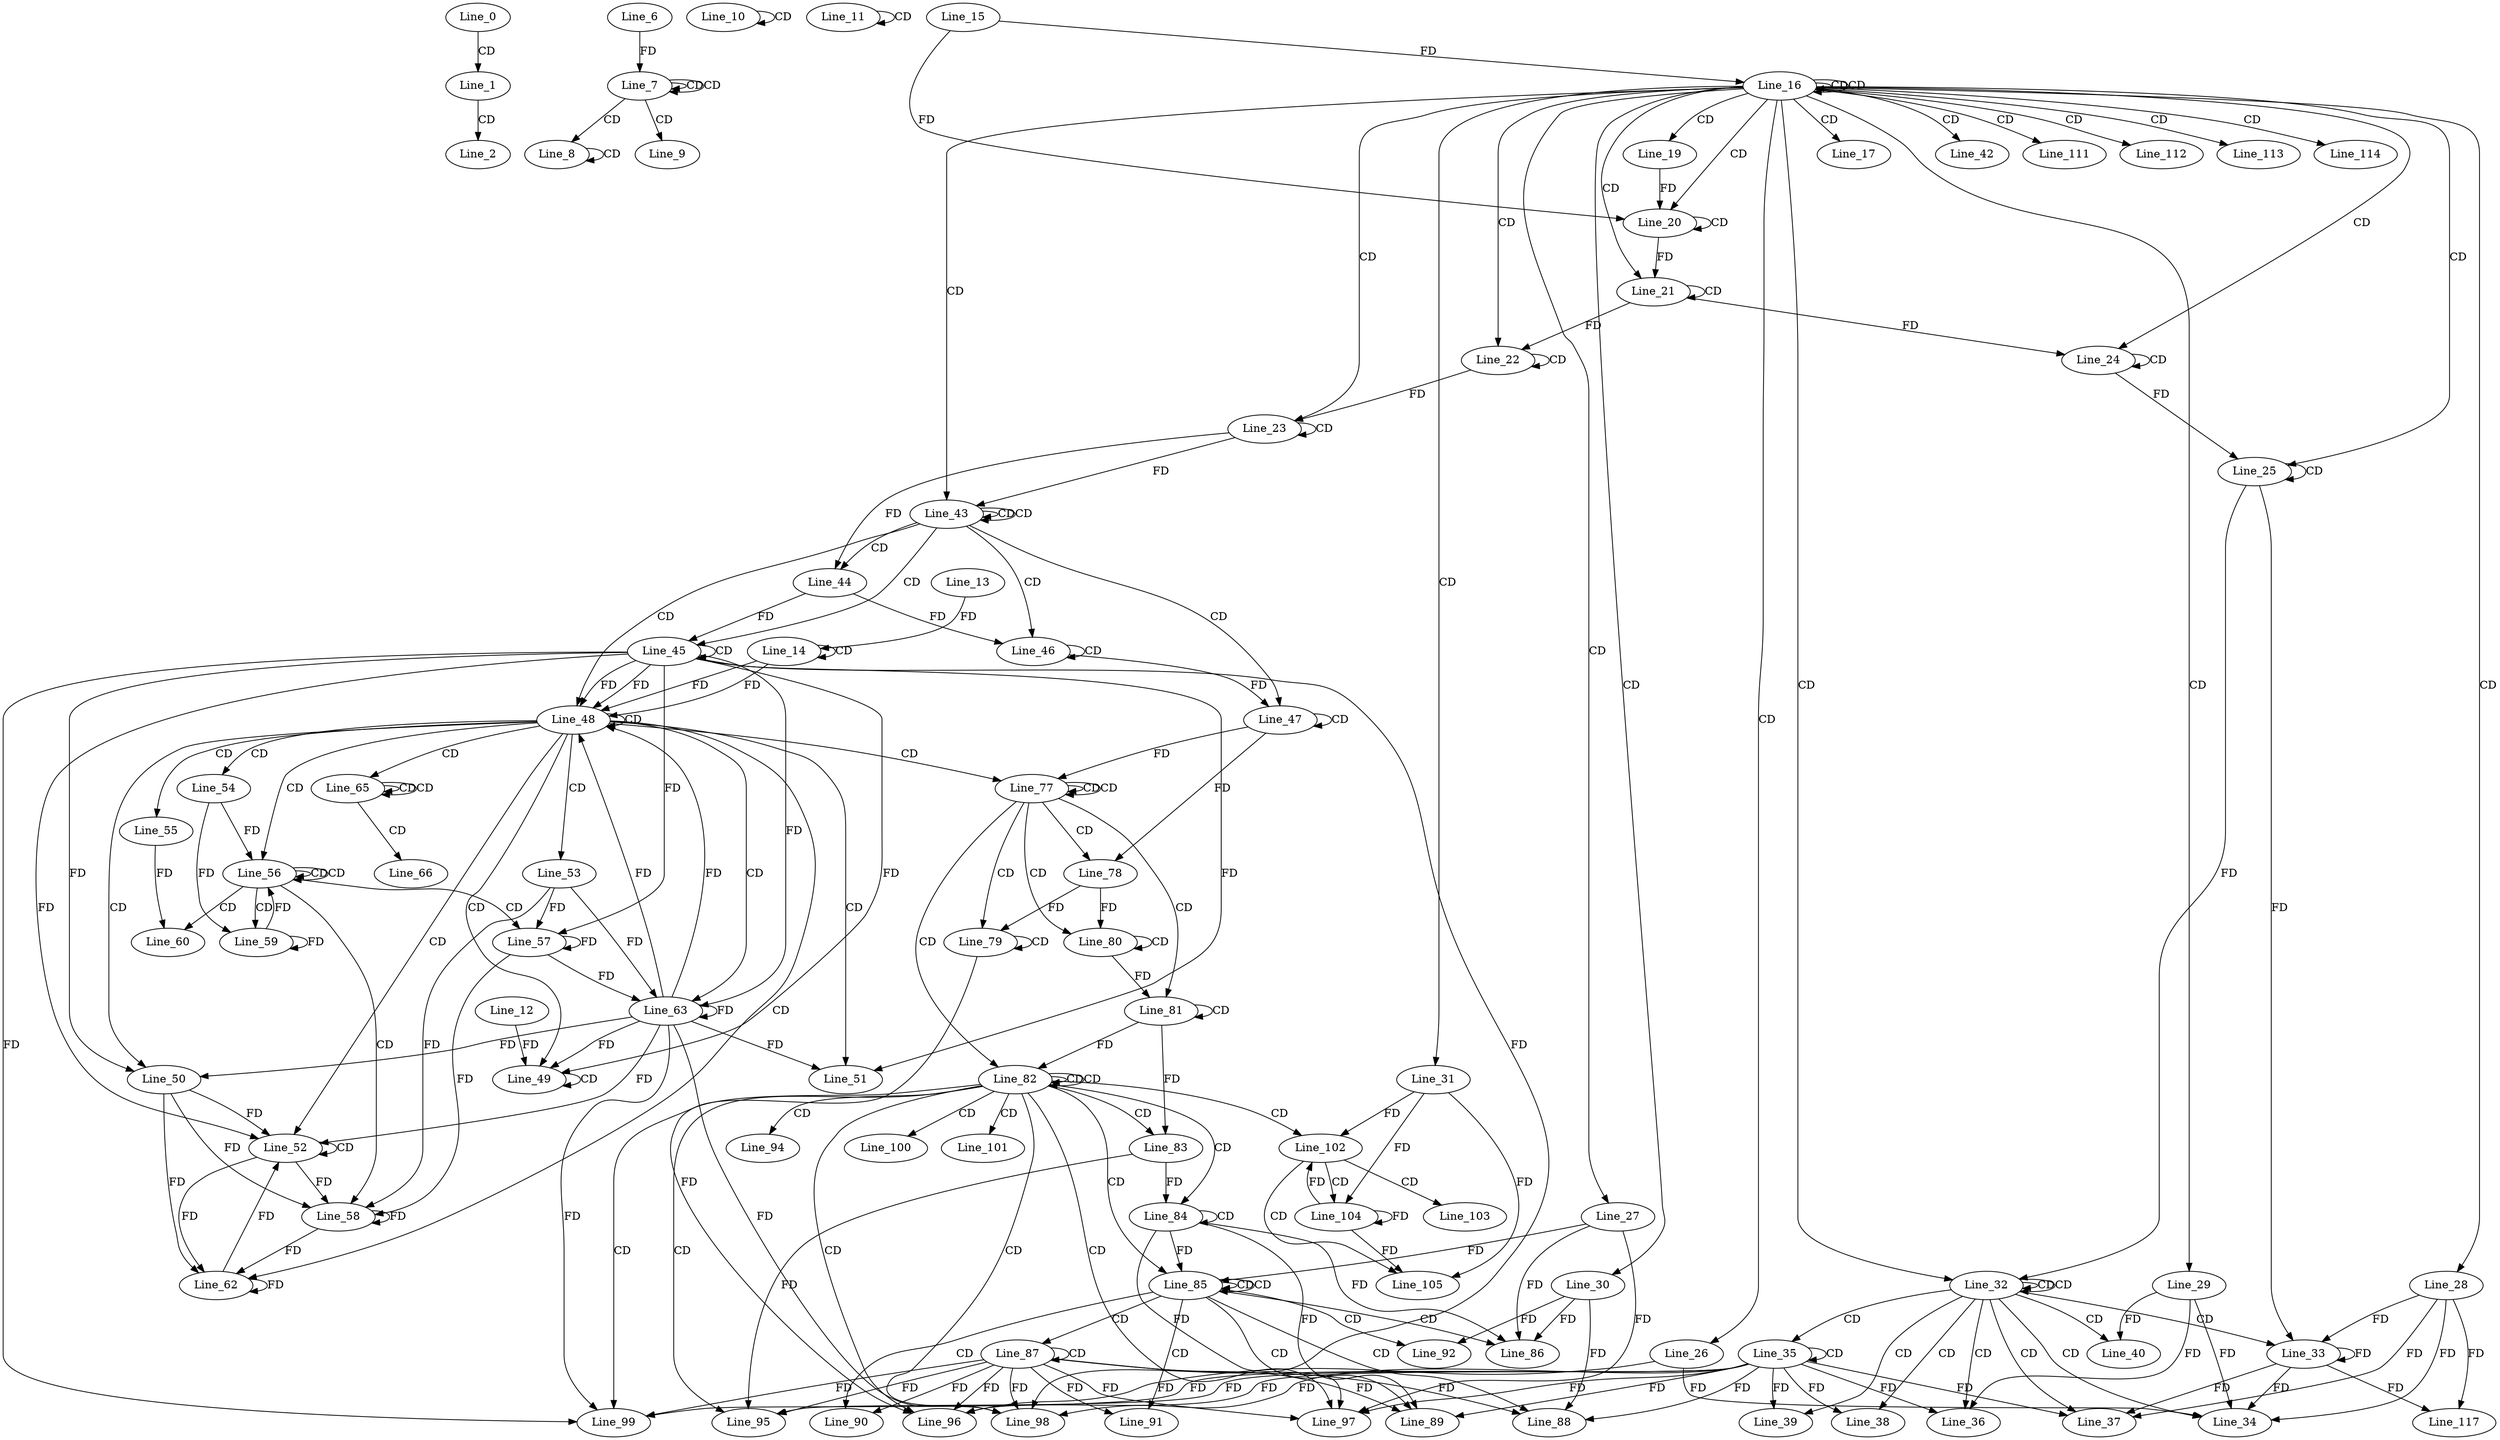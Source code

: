 digraph G {
  Line_0;
  Line_1;
  Line_2;
  Line_7;
  Line_7;
  Line_7;
  Line_6;
  Line_8;
  Line_8;
  Line_9;
  Line_10;
  Line_10;
  Line_11;
  Line_11;
  Line_14;
  Line_14;
  Line_13;
  Line_16;
  Line_16;
  Line_16;
  Line_15;
  Line_17;
  Line_19;
  Line_20;
  Line_20;
  Line_21;
  Line_21;
  Line_22;
  Line_22;
  Line_23;
  Line_23;
  Line_24;
  Line_24;
  Line_24;
  Line_25;
  Line_25;
  Line_26;
  Line_27;
  Line_28;
  Line_29;
  Line_30;
  Line_31;
  Line_32;
  Line_32;
  Line_33;
  Line_33;
  Line_34;
  Line_34;
  Line_35;
  Line_35;
  Line_36;
  Line_37;
  Line_37;
  Line_38;
  Line_39;
  Line_40;
  Line_42;
  Line_43;
  Line_43;
  Line_44;
  Line_44;
  Line_45;
  Line_45;
  Line_46;
  Line_46;
  Line_47;
  Line_47;
  Line_48;
  Line_48;
  Line_49;
  Line_49;
  Line_12;
  Line_50;
  Line_50;
  Line_51;
  Line_51;
  Line_52;
  Line_52;
  Line_53;
  Line_54;
  Line_55;
  Line_56;
  Line_56;
  Line_57;
  Line_57;
  Line_57;
  Line_57;
  Line_57;
  Line_57;
  Line_58;
  Line_59;
  Line_60;
  Line_62;
  Line_63;
  Line_65;
  Line_65;
  Line_65;
  Line_66;
  Line_77;
  Line_77;
  Line_78;
  Line_78;
  Line_79;
  Line_79;
  Line_80;
  Line_80;
  Line_81;
  Line_81;
  Line_82;
  Line_82;
  Line_83;
  Line_83;
  Line_84;
  Line_84;
  Line_85;
  Line_85;
  Line_85;
  Line_86;
  Line_87;
  Line_87;
  Line_88;
  Line_89;
  Line_90;
  Line_91;
  Line_92;
  Line_94;
  Line_95;
  Line_95;
  Line_96;
  Line_96;
  Line_97;
  Line_97;
  Line_98;
  Line_99;
  Line_100;
  Line_101;
  Line_102;
  Line_103;
  Line_104;
  Line_105;
  Line_111;
  Line_112;
  Line_113;
  Line_114;
  Line_117;
  Line_0 -> Line_1 [ label="CD" ];
  Line_1 -> Line_2 [ label="CD" ];
  Line_7 -> Line_7 [ label="CD" ];
  Line_7 -> Line_7 [ label="CD" ];
  Line_6 -> Line_7 [ label="FD" ];
  Line_7 -> Line_8 [ label="CD" ];
  Line_8 -> Line_8 [ label="CD" ];
  Line_7 -> Line_9 [ label="CD" ];
  Line_10 -> Line_10 [ label="CD" ];
  Line_11 -> Line_11 [ label="CD" ];
  Line_14 -> Line_14 [ label="CD" ];
  Line_13 -> Line_14 [ label="FD" ];
  Line_16 -> Line_16 [ label="CD" ];
  Line_16 -> Line_16 [ label="CD" ];
  Line_15 -> Line_16 [ label="FD" ];
  Line_16 -> Line_17 [ label="CD" ];
  Line_16 -> Line_19 [ label="CD" ];
  Line_16 -> Line_20 [ label="CD" ];
  Line_20 -> Line_20 [ label="CD" ];
  Line_19 -> Line_20 [ label="FD" ];
  Line_15 -> Line_20 [ label="FD" ];
  Line_16 -> Line_21 [ label="CD" ];
  Line_21 -> Line_21 [ label="CD" ];
  Line_20 -> Line_21 [ label="FD" ];
  Line_16 -> Line_22 [ label="CD" ];
  Line_22 -> Line_22 [ label="CD" ];
  Line_21 -> Line_22 [ label="FD" ];
  Line_16 -> Line_23 [ label="CD" ];
  Line_23 -> Line_23 [ label="CD" ];
  Line_22 -> Line_23 [ label="FD" ];
  Line_16 -> Line_24 [ label="CD" ];
  Line_24 -> Line_24 [ label="CD" ];
  Line_21 -> Line_24 [ label="FD" ];
  Line_16 -> Line_25 [ label="CD" ];
  Line_25 -> Line_25 [ label="CD" ];
  Line_24 -> Line_25 [ label="FD" ];
  Line_16 -> Line_26 [ label="CD" ];
  Line_16 -> Line_27 [ label="CD" ];
  Line_16 -> Line_28 [ label="CD" ];
  Line_16 -> Line_29 [ label="CD" ];
  Line_16 -> Line_30 [ label="CD" ];
  Line_16 -> Line_31 [ label="CD" ];
  Line_16 -> Line_32 [ label="CD" ];
  Line_32 -> Line_32 [ label="CD" ];
  Line_32 -> Line_32 [ label="CD" ];
  Line_25 -> Line_32 [ label="FD" ];
  Line_32 -> Line_33 [ label="CD" ];
  Line_33 -> Line_33 [ label="FD" ];
  Line_28 -> Line_33 [ label="FD" ];
  Line_25 -> Line_33 [ label="FD" ];
  Line_32 -> Line_34 [ label="CD" ];
  Line_26 -> Line_34 [ label="FD" ];
  Line_29 -> Line_34 [ label="FD" ];
  Line_33 -> Line_34 [ label="FD" ];
  Line_28 -> Line_34 [ label="FD" ];
  Line_32 -> Line_35 [ label="CD" ];
  Line_35 -> Line_35 [ label="CD" ];
  Line_32 -> Line_36 [ label="CD" ];
  Line_35 -> Line_36 [ label="FD" ];
  Line_29 -> Line_36 [ label="FD" ];
  Line_32 -> Line_37 [ label="CD" ];
  Line_35 -> Line_37 [ label="FD" ];
  Line_33 -> Line_37 [ label="FD" ];
  Line_28 -> Line_37 [ label="FD" ];
  Line_32 -> Line_38 [ label="CD" ];
  Line_35 -> Line_38 [ label="FD" ];
  Line_32 -> Line_39 [ label="CD" ];
  Line_35 -> Line_39 [ label="FD" ];
  Line_32 -> Line_40 [ label="CD" ];
  Line_29 -> Line_40 [ label="FD" ];
  Line_16 -> Line_42 [ label="CD" ];
  Line_16 -> Line_43 [ label="CD" ];
  Line_43 -> Line_43 [ label="CD" ];
  Line_43 -> Line_43 [ label="CD" ];
  Line_23 -> Line_43 [ label="FD" ];
  Line_43 -> Line_44 [ label="CD" ];
  Line_23 -> Line_44 [ label="FD" ];
  Line_43 -> Line_45 [ label="CD" ];
  Line_45 -> Line_45 [ label="CD" ];
  Line_44 -> Line_45 [ label="FD" ];
  Line_43 -> Line_46 [ label="CD" ];
  Line_46 -> Line_46 [ label="CD" ];
  Line_44 -> Line_46 [ label="FD" ];
  Line_43 -> Line_47 [ label="CD" ];
  Line_47 -> Line_47 [ label="CD" ];
  Line_46 -> Line_47 [ label="FD" ];
  Line_43 -> Line_48 [ label="CD" ];
  Line_14 -> Line_48 [ label="FD" ];
  Line_45 -> Line_48 [ label="FD" ];
  Line_48 -> Line_48 [ label="CD" ];
  Line_14 -> Line_48 [ label="FD" ];
  Line_45 -> Line_48 [ label="FD" ];
  Line_48 -> Line_49 [ label="CD" ];
  Line_49 -> Line_49 [ label="CD" ];
  Line_12 -> Line_49 [ label="FD" ];
  Line_45 -> Line_49 [ label="FD" ];
  Line_48 -> Line_50 [ label="CD" ];
  Line_45 -> Line_50 [ label="FD" ];
  Line_48 -> Line_51 [ label="CD" ];
  Line_45 -> Line_51 [ label="FD" ];
  Line_48 -> Line_52 [ label="CD" ];
  Line_52 -> Line_52 [ label="CD" ];
  Line_50 -> Line_52 [ label="FD" ];
  Line_45 -> Line_52 [ label="FD" ];
  Line_48 -> Line_53 [ label="CD" ];
  Line_48 -> Line_54 [ label="CD" ];
  Line_48 -> Line_55 [ label="CD" ];
  Line_48 -> Line_56 [ label="CD" ];
  Line_56 -> Line_56 [ label="CD" ];
  Line_56 -> Line_56 [ label="CD" ];
  Line_54 -> Line_56 [ label="FD" ];
  Line_56 -> Line_57 [ label="CD" ];
  Line_57 -> Line_57 [ label="FD" ];
  Line_53 -> Line_57 [ label="FD" ];
  Line_45 -> Line_57 [ label="FD" ];
  Line_56 -> Line_58 [ label="CD" ];
  Line_58 -> Line_58 [ label="FD" ];
  Line_52 -> Line_58 [ label="FD" ];
  Line_50 -> Line_58 [ label="FD" ];
  Line_57 -> Line_58 [ label="FD" ];
  Line_53 -> Line_58 [ label="FD" ];
  Line_56 -> Line_59 [ label="CD" ];
  Line_59 -> Line_59 [ label="FD" ];
  Line_54 -> Line_59 [ label="FD" ];
  Line_56 -> Line_60 [ label="CD" ];
  Line_55 -> Line_60 [ label="FD" ];
  Line_48 -> Line_62 [ label="CD" ];
  Line_50 -> Line_62 [ label="FD" ];
  Line_62 -> Line_62 [ label="FD" ];
  Line_58 -> Line_62 [ label="FD" ];
  Line_52 -> Line_62 [ label="FD" ];
  Line_48 -> Line_63 [ label="CD" ];
  Line_45 -> Line_63 [ label="FD" ];
  Line_63 -> Line_63 [ label="FD" ];
  Line_57 -> Line_63 [ label="FD" ];
  Line_53 -> Line_63 [ label="FD" ];
  Line_48 -> Line_65 [ label="CD" ];
  Line_65 -> Line_65 [ label="CD" ];
  Line_65 -> Line_65 [ label="CD" ];
  Line_65 -> Line_66 [ label="CD" ];
  Line_48 -> Line_77 [ label="CD" ];
  Line_77 -> Line_77 [ label="CD" ];
  Line_77 -> Line_77 [ label="CD" ];
  Line_47 -> Line_77 [ label="FD" ];
  Line_77 -> Line_78 [ label="CD" ];
  Line_47 -> Line_78 [ label="FD" ];
  Line_77 -> Line_79 [ label="CD" ];
  Line_79 -> Line_79 [ label="CD" ];
  Line_78 -> Line_79 [ label="FD" ];
  Line_77 -> Line_80 [ label="CD" ];
  Line_80 -> Line_80 [ label="CD" ];
  Line_78 -> Line_80 [ label="FD" ];
  Line_77 -> Line_81 [ label="CD" ];
  Line_81 -> Line_81 [ label="CD" ];
  Line_80 -> Line_81 [ label="FD" ];
  Line_77 -> Line_82 [ label="CD" ];
  Line_82 -> Line_82 [ label="CD" ];
  Line_82 -> Line_82 [ label="CD" ];
  Line_81 -> Line_82 [ label="FD" ];
  Line_82 -> Line_83 [ label="CD" ];
  Line_81 -> Line_83 [ label="FD" ];
  Line_82 -> Line_84 [ label="CD" ];
  Line_84 -> Line_84 [ label="CD" ];
  Line_83 -> Line_84 [ label="FD" ];
  Line_82 -> Line_85 [ label="CD" ];
  Line_85 -> Line_85 [ label="CD" ];
  Line_85 -> Line_85 [ label="CD" ];
  Line_27 -> Line_85 [ label="FD" ];
  Line_84 -> Line_85 [ label="FD" ];
  Line_85 -> Line_86 [ label="CD" ];
  Line_27 -> Line_86 [ label="FD" ];
  Line_84 -> Line_86 [ label="FD" ];
  Line_30 -> Line_86 [ label="FD" ];
  Line_85 -> Line_87 [ label="CD" ];
  Line_87 -> Line_87 [ label="CD" ];
  Line_85 -> Line_88 [ label="CD" ];
  Line_87 -> Line_88 [ label="FD" ];
  Line_35 -> Line_88 [ label="FD" ];
  Line_30 -> Line_88 [ label="FD" ];
  Line_85 -> Line_89 [ label="CD" ];
  Line_87 -> Line_89 [ label="FD" ];
  Line_35 -> Line_89 [ label="FD" ];
  Line_84 -> Line_89 [ label="FD" ];
  Line_85 -> Line_90 [ label="CD" ];
  Line_87 -> Line_90 [ label="FD" ];
  Line_85 -> Line_91 [ label="CD" ];
  Line_87 -> Line_91 [ label="FD" ];
  Line_85 -> Line_92 [ label="CD" ];
  Line_30 -> Line_92 [ label="FD" ];
  Line_82 -> Line_94 [ label="CD" ];
  Line_82 -> Line_95 [ label="CD" ];
  Line_87 -> Line_95 [ label="FD" ];
  Line_35 -> Line_95 [ label="FD" ];
  Line_83 -> Line_95 [ label="FD" ];
  Line_82 -> Line_96 [ label="CD" ];
  Line_87 -> Line_96 [ label="FD" ];
  Line_35 -> Line_96 [ label="FD" ];
  Line_26 -> Line_96 [ label="FD" ];
  Line_79 -> Line_96 [ label="FD" ];
  Line_82 -> Line_97 [ label="CD" ];
  Line_87 -> Line_97 [ label="FD" ];
  Line_35 -> Line_97 [ label="FD" ];
  Line_27 -> Line_97 [ label="FD" ];
  Line_84 -> Line_97 [ label="FD" ];
  Line_82 -> Line_98 [ label="CD" ];
  Line_87 -> Line_98 [ label="FD" ];
  Line_35 -> Line_98 [ label="FD" ];
  Line_45 -> Line_98 [ label="FD" ];
  Line_63 -> Line_98 [ label="FD" ];
  Line_82 -> Line_99 [ label="CD" ];
  Line_87 -> Line_99 [ label="FD" ];
  Line_35 -> Line_99 [ label="FD" ];
  Line_45 -> Line_99 [ label="FD" ];
  Line_63 -> Line_99 [ label="FD" ];
  Line_82 -> Line_100 [ label="CD" ];
  Line_82 -> Line_101 [ label="CD" ];
  Line_82 -> Line_102 [ label="CD" ];
  Line_31 -> Line_102 [ label="FD" ];
  Line_102 -> Line_103 [ label="CD" ];
  Line_102 -> Line_104 [ label="CD" ];
  Line_104 -> Line_104 [ label="FD" ];
  Line_31 -> Line_104 [ label="FD" ];
  Line_102 -> Line_105 [ label="CD" ];
  Line_104 -> Line_105 [ label="FD" ];
  Line_31 -> Line_105 [ label="FD" ];
  Line_16 -> Line_111 [ label="CD" ];
  Line_16 -> Line_112 [ label="CD" ];
  Line_16 -> Line_113 [ label="CD" ];
  Line_16 -> Line_114 [ label="CD" ];
  Line_33 -> Line_117 [ label="FD" ];
  Line_28 -> Line_117 [ label="FD" ];
  Line_63 -> Line_48 [ label="FD" ];
  Line_63 -> Line_48 [ label="FD" ];
  Line_63 -> Line_49 [ label="FD" ];
  Line_63 -> Line_50 [ label="FD" ];
  Line_63 -> Line_51 [ label="FD" ];
  Line_62 -> Line_52 [ label="FD" ];
  Line_63 -> Line_52 [ label="FD" ];
  Line_59 -> Line_56 [ label="FD" ];
  Line_104 -> Line_102 [ label="FD" ];
}
